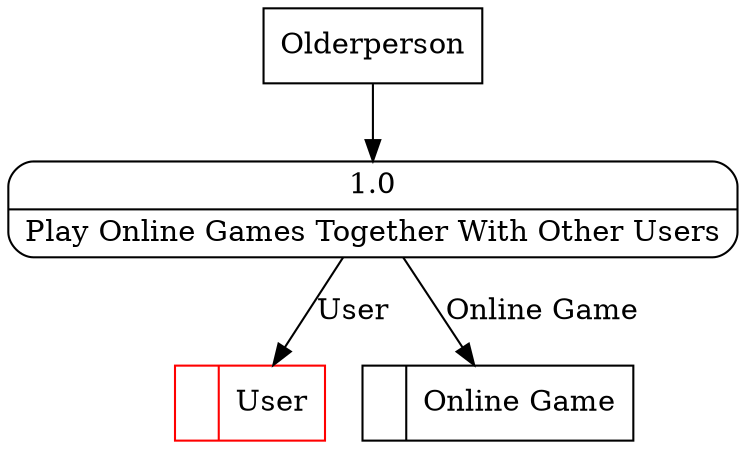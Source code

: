 digraph dfd2{ 
node[shape=record]
200 [label="<f0>  |<f1> User " color=red];
201 [label="<f0>  |<f1> Online Game " ];
202 [label="Olderperson" shape=box];
203 [label="{<f0> 1.0|<f1> Play Online Games Together With Other Users }" shape=Mrecord];
202 -> 203
203 -> 201 [label="Online Game"]
203 -> 200 [label="User"]
}